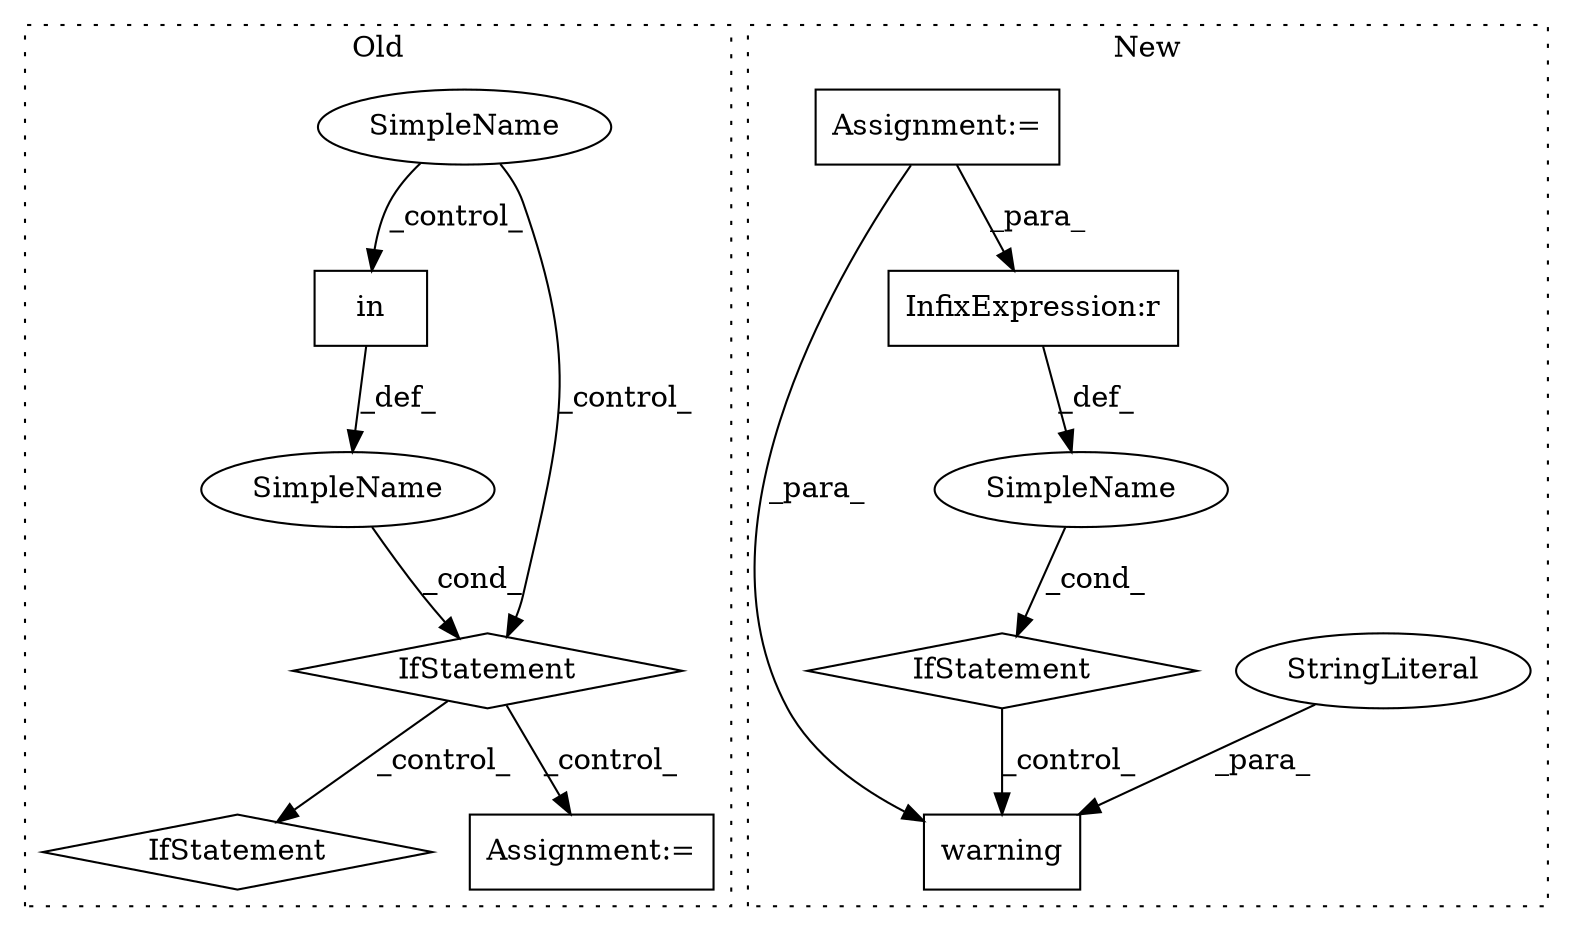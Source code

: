 digraph G {
subgraph cluster0 {
1 [label="in" a="105" s="5095" l="32" shape="box"];
4 [label="IfStatement" a="25" s="5087,5127" l="8,2" shape="diamond"];
8 [label="SimpleName" a="42" s="" l="" shape="ellipse"];
9 [label="IfStatement" a="25" s="5343,5383" l="10,2" shape="diamond"];
10 [label="Assignment:=" a="7" s="5283" l="1" shape="box"];
12 [label="SimpleName" a="42" s="" l="" shape="ellipse"];
label = "Old";
style="dotted";
}
subgraph cluster1 {
2 [label="warning" a="32" s="3590,3710" l="8,1" shape="box"];
3 [label="StringLiteral" a="45" s="3598" l="84" shape="ellipse"];
5 [label="IfStatement" a="25" s="3434,3477" l="4,2" shape="diamond"];
6 [label="SimpleName" a="42" s="" l="" shape="ellipse"];
7 [label="InfixExpression:r" a="27" s="3449" l="4" shape="box"];
11 [label="Assignment:=" a="7" s="3372" l="1" shape="box"];
label = "New";
style="dotted";
}
1 -> 8 [label="_def_"];
3 -> 2 [label="_para_"];
4 -> 10 [label="_control_"];
4 -> 9 [label="_control_"];
5 -> 2 [label="_control_"];
6 -> 5 [label="_cond_"];
7 -> 6 [label="_def_"];
8 -> 4 [label="_cond_"];
11 -> 7 [label="_para_"];
11 -> 2 [label="_para_"];
12 -> 1 [label="_control_"];
12 -> 4 [label="_control_"];
}